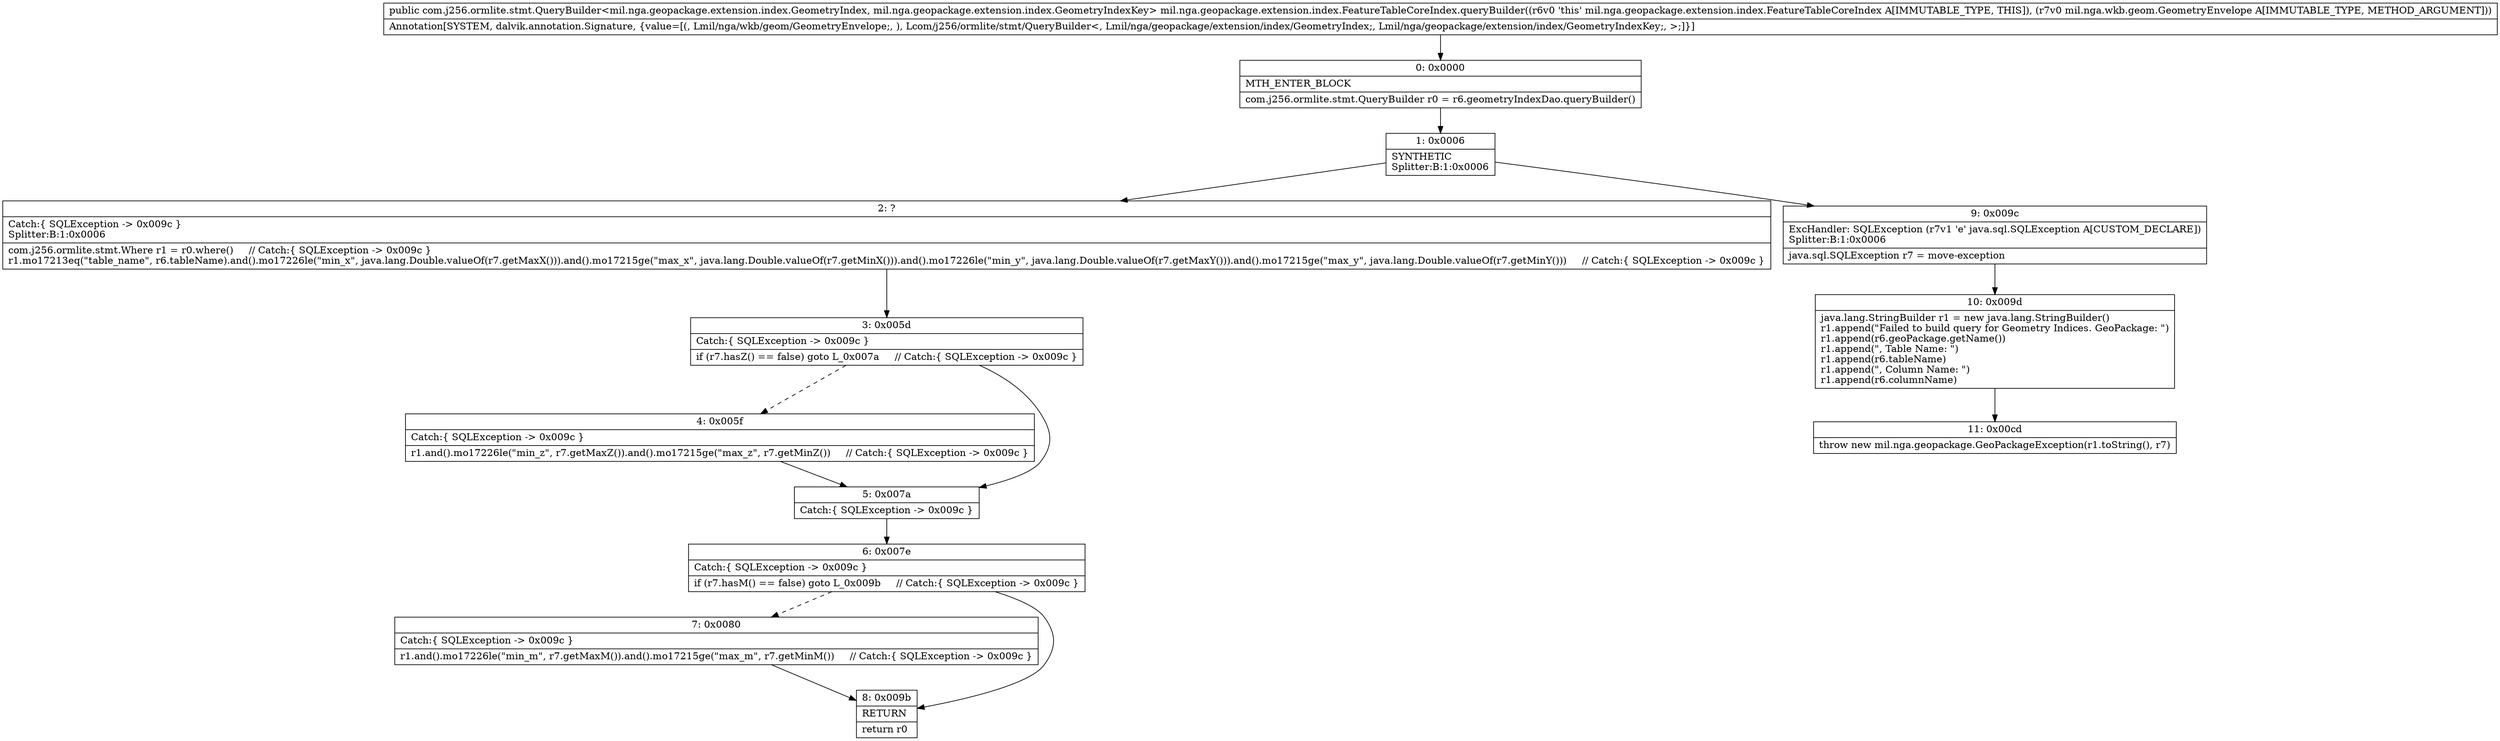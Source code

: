 digraph "CFG formil.nga.geopackage.extension.index.FeatureTableCoreIndex.queryBuilder(Lmil\/nga\/wkb\/geom\/GeometryEnvelope;)Lcom\/j256\/ormlite\/stmt\/QueryBuilder;" {
Node_0 [shape=record,label="{0\:\ 0x0000|MTH_ENTER_BLOCK\l|com.j256.ormlite.stmt.QueryBuilder r0 = r6.geometryIndexDao.queryBuilder()\l}"];
Node_1 [shape=record,label="{1\:\ 0x0006|SYNTHETIC\lSplitter:B:1:0x0006\l}"];
Node_2 [shape=record,label="{2\:\ ?|Catch:\{ SQLException \-\> 0x009c \}\lSplitter:B:1:0x0006\l|com.j256.ormlite.stmt.Where r1 = r0.where()     \/\/ Catch:\{ SQLException \-\> 0x009c \}\lr1.mo17213eq(\"table_name\", r6.tableName).and().mo17226le(\"min_x\", java.lang.Double.valueOf(r7.getMaxX())).and().mo17215ge(\"max_x\", java.lang.Double.valueOf(r7.getMinX())).and().mo17226le(\"min_y\", java.lang.Double.valueOf(r7.getMaxY())).and().mo17215ge(\"max_y\", java.lang.Double.valueOf(r7.getMinY()))     \/\/ Catch:\{ SQLException \-\> 0x009c \}\l}"];
Node_3 [shape=record,label="{3\:\ 0x005d|Catch:\{ SQLException \-\> 0x009c \}\l|if (r7.hasZ() == false) goto L_0x007a     \/\/ Catch:\{ SQLException \-\> 0x009c \}\l}"];
Node_4 [shape=record,label="{4\:\ 0x005f|Catch:\{ SQLException \-\> 0x009c \}\l|r1.and().mo17226le(\"min_z\", r7.getMaxZ()).and().mo17215ge(\"max_z\", r7.getMinZ())     \/\/ Catch:\{ SQLException \-\> 0x009c \}\l}"];
Node_5 [shape=record,label="{5\:\ 0x007a|Catch:\{ SQLException \-\> 0x009c \}\l}"];
Node_6 [shape=record,label="{6\:\ 0x007e|Catch:\{ SQLException \-\> 0x009c \}\l|if (r7.hasM() == false) goto L_0x009b     \/\/ Catch:\{ SQLException \-\> 0x009c \}\l}"];
Node_7 [shape=record,label="{7\:\ 0x0080|Catch:\{ SQLException \-\> 0x009c \}\l|r1.and().mo17226le(\"min_m\", r7.getMaxM()).and().mo17215ge(\"max_m\", r7.getMinM())     \/\/ Catch:\{ SQLException \-\> 0x009c \}\l}"];
Node_8 [shape=record,label="{8\:\ 0x009b|RETURN\l|return r0\l}"];
Node_9 [shape=record,label="{9\:\ 0x009c|ExcHandler: SQLException (r7v1 'e' java.sql.SQLException A[CUSTOM_DECLARE])\lSplitter:B:1:0x0006\l|java.sql.SQLException r7 = move\-exception\l}"];
Node_10 [shape=record,label="{10\:\ 0x009d|java.lang.StringBuilder r1 = new java.lang.StringBuilder()\lr1.append(\"Failed to build query for Geometry Indices. GeoPackage: \")\lr1.append(r6.geoPackage.getName())\lr1.append(\", Table Name: \")\lr1.append(r6.tableName)\lr1.append(\", Column Name: \")\lr1.append(r6.columnName)\l}"];
Node_11 [shape=record,label="{11\:\ 0x00cd|throw new mil.nga.geopackage.GeoPackageException(r1.toString(), r7)\l}"];
MethodNode[shape=record,label="{public com.j256.ormlite.stmt.QueryBuilder\<mil.nga.geopackage.extension.index.GeometryIndex, mil.nga.geopackage.extension.index.GeometryIndexKey\> mil.nga.geopackage.extension.index.FeatureTableCoreIndex.queryBuilder((r6v0 'this' mil.nga.geopackage.extension.index.FeatureTableCoreIndex A[IMMUTABLE_TYPE, THIS]), (r7v0 mil.nga.wkb.geom.GeometryEnvelope A[IMMUTABLE_TYPE, METHOD_ARGUMENT]))  | Annotation[SYSTEM, dalvik.annotation.Signature, \{value=[(, Lmil\/nga\/wkb\/geom\/GeometryEnvelope;, ), Lcom\/j256\/ormlite\/stmt\/QueryBuilder\<, Lmil\/nga\/geopackage\/extension\/index\/GeometryIndex;, Lmil\/nga\/geopackage\/extension\/index\/GeometryIndexKey;, \>;]\}]\l}"];
MethodNode -> Node_0;
Node_0 -> Node_1;
Node_1 -> Node_2;
Node_1 -> Node_9;
Node_2 -> Node_3;
Node_3 -> Node_4[style=dashed];
Node_3 -> Node_5;
Node_4 -> Node_5;
Node_5 -> Node_6;
Node_6 -> Node_7[style=dashed];
Node_6 -> Node_8;
Node_7 -> Node_8;
Node_9 -> Node_10;
Node_10 -> Node_11;
}

